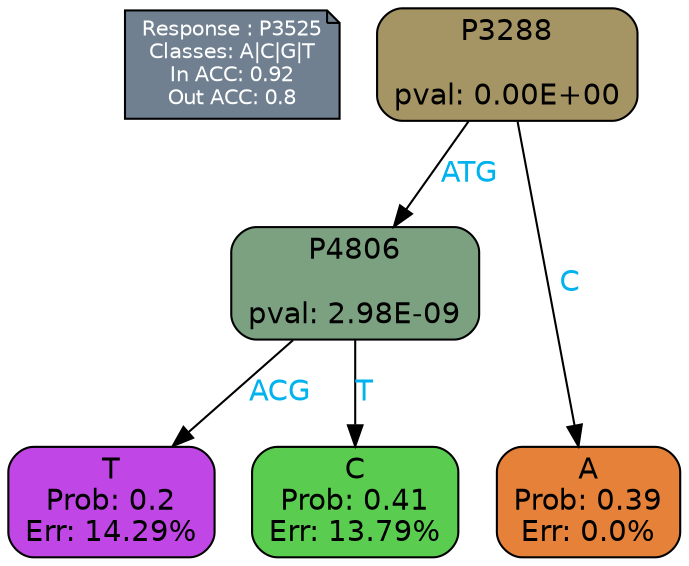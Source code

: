 digraph Tree {
node [shape=box, style="filled, rounded", color="black", fontname=helvetica] ;
graph [ranksep=equally, splines=polylines, bgcolor=transparent, dpi=600] ;
edge [fontname=helvetica] ;
LEGEND [label="Response : P3525
Classes: A|C|G|T
In ACC: 0.92
Out ACC: 0.8
",shape=note,align=left,style=filled,fillcolor="slategray",fontcolor="white",fontsize=10];1 [label="P3288

pval: 0.00E+00", fillcolor="#a59464"] ;
2 [label="P4806

pval: 2.98E-09", fillcolor="#7ba181"] ;
3 [label="T
Prob: 0.2
Err: 14.29%", fillcolor="#c047e5"] ;
4 [label="C
Prob: 0.41
Err: 13.79%", fillcolor="#5acd50"] ;
5 [label="A
Prob: 0.39
Err: 0.0%", fillcolor="#e58139"] ;
1 -> 2 [label="ATG",fontcolor=deepskyblue2] ;
1 -> 5 [label="C",fontcolor=deepskyblue2] ;
2 -> 3 [label="ACG",fontcolor=deepskyblue2] ;
2 -> 4 [label="T",fontcolor=deepskyblue2] ;
{rank = same; 3;4;5;}{rank = same; LEGEND;1;}}